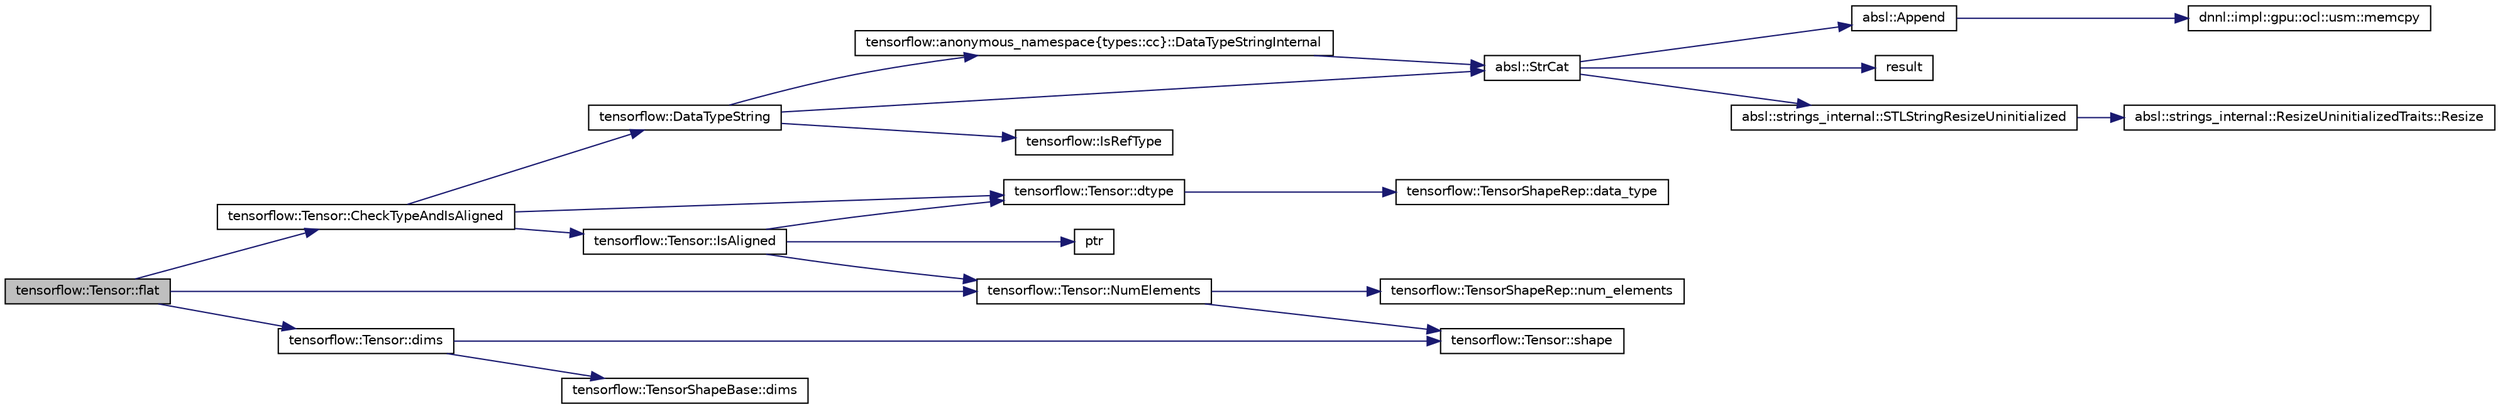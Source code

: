 digraph "tensorflow::Tensor::flat"
{
 // LATEX_PDF_SIZE
  edge [fontname="Helvetica",fontsize="10",labelfontname="Helvetica",labelfontsize="10"];
  node [fontname="Helvetica",fontsize="10",shape=record];
  rankdir="LR";
  Node1 [label="tensorflow::Tensor::flat",height=0.2,width=0.4,color="black", fillcolor="grey75", style="filled", fontcolor="black",tooltip="Return the tensor data as an Eigen::Tensor of the data type and a specified shape."];
  Node1 -> Node2 [color="midnightblue",fontsize="10",style="solid",fontname="Helvetica"];
  Node2 [label="tensorflow::Tensor::CheckTypeAndIsAligned",height=0.2,width=0.4,color="black", fillcolor="white", style="filled",URL="$classtensorflow_1_1Tensor.html#a2c84aa871baf27a67e31c2dbfd9c14a8",tooltip=" "];
  Node2 -> Node3 [color="midnightblue",fontsize="10",style="solid",fontname="Helvetica"];
  Node3 [label="tensorflow::DataTypeString",height=0.2,width=0.4,color="black", fillcolor="white", style="filled",URL="$namespacetensorflow.html#af4b9023ba0db842485e11083d1867916",tooltip=" "];
  Node3 -> Node4 [color="midnightblue",fontsize="10",style="solid",fontname="Helvetica"];
  Node4 [label="tensorflow::anonymous_namespace\{types::cc\}::DataTypeStringInternal",height=0.2,width=0.4,color="black", fillcolor="white", style="filled",URL="$namespacetensorflow_1_1anonymous__namespace_02types_8cc_03.html#ab83df47e00bcca19a9c3c353798d204b",tooltip=" "];
  Node4 -> Node5 [color="midnightblue",fontsize="10",style="solid",fontname="Helvetica"];
  Node5 [label="absl::StrCat",height=0.2,width=0.4,color="black", fillcolor="white", style="filled",URL="$namespaceabsl.html#a0a476102d6d5cc8187427b7105e40b8a",tooltip=" "];
  Node5 -> Node6 [color="midnightblue",fontsize="10",style="solid",fontname="Helvetica"];
  Node6 [label="absl::Append",height=0.2,width=0.4,color="black", fillcolor="white", style="filled",URL="$namespaceabsl.html#aaa4ac3556462448586333f19104a2d56",tooltip=" "];
  Node6 -> Node7 [color="midnightblue",fontsize="10",style="solid",fontname="Helvetica"];
  Node7 [label="dnnl::impl::gpu::ocl::usm::memcpy",height=0.2,width=0.4,color="black", fillcolor="white", style="filled",URL="$namespacednnl_1_1impl_1_1gpu_1_1ocl_1_1usm.html#a7e60e91085b5c34b10c8b61a0997116f",tooltip=" "];
  Node5 -> Node8 [color="midnightblue",fontsize="10",style="solid",fontname="Helvetica"];
  Node8 [label="result",height=0.2,width=0.4,color="black", fillcolor="white", style="filled",URL="$hwloc__is__thissystem_8c.html#ab482aea24d0fe3c7ab37981dcd4cdfa0",tooltip=" "];
  Node5 -> Node9 [color="midnightblue",fontsize="10",style="solid",fontname="Helvetica"];
  Node9 [label="absl::strings_internal::STLStringResizeUninitialized",height=0.2,width=0.4,color="black", fillcolor="white", style="filled",URL="$namespaceabsl_1_1strings__internal.html#a3b42e58848e7dba9408671c18d53ea6e",tooltip=" "];
  Node9 -> Node10 [color="midnightblue",fontsize="10",style="solid",fontname="Helvetica"];
  Node10 [label="absl::strings_internal::ResizeUninitializedTraits::Resize",height=0.2,width=0.4,color="black", fillcolor="white", style="filled",URL="$structabsl_1_1strings__internal_1_1ResizeUninitializedTraits.html#a81005a1ab5bffe6dd2c0a24747653aa4",tooltip=" "];
  Node3 -> Node11 [color="midnightblue",fontsize="10",style="solid",fontname="Helvetica"];
  Node11 [label="tensorflow::IsRefType",height=0.2,width=0.4,color="black", fillcolor="white", style="filled",URL="$namespacetensorflow.html#aba230afb5e6816c5094f8993cfc10eae",tooltip=" "];
  Node3 -> Node5 [color="midnightblue",fontsize="10",style="solid",fontname="Helvetica"];
  Node2 -> Node12 [color="midnightblue",fontsize="10",style="solid",fontname="Helvetica"];
  Node12 [label="tensorflow::Tensor::dtype",height=0.2,width=0.4,color="black", fillcolor="white", style="filled",URL="$classtensorflow_1_1Tensor.html#a23f706f8a02a3bc4a62d7e42c0bf484b",tooltip="Returns the data type."];
  Node12 -> Node13 [color="midnightblue",fontsize="10",style="solid",fontname="Helvetica"];
  Node13 [label="tensorflow::TensorShapeRep::data_type",height=0.2,width=0.4,color="black", fillcolor="white", style="filled",URL="$classtensorflow_1_1TensorShapeRep.html#af72a25360e31fe2fd97befab46428925",tooltip=" "];
  Node2 -> Node14 [color="midnightblue",fontsize="10",style="solid",fontname="Helvetica"];
  Node14 [label="tensorflow::Tensor::IsAligned",height=0.2,width=0.4,color="black", fillcolor="white", style="filled",URL="$classtensorflow_1_1Tensor.html#aa406a2cce450e42ac5717a746f2c612e",tooltip="Returns true iff this tensor is aligned."];
  Node14 -> Node12 [color="midnightblue",fontsize="10",style="solid",fontname="Helvetica"];
  Node14 -> Node15 [color="midnightblue",fontsize="10",style="solid",fontname="Helvetica"];
  Node15 [label="tensorflow::Tensor::NumElements",height=0.2,width=0.4,color="black", fillcolor="white", style="filled",URL="$classtensorflow_1_1Tensor.html#a7a5691cf840da97c9188c4519a235ef9",tooltip="Convenience accessor for the tensor shape."];
  Node15 -> Node16 [color="midnightblue",fontsize="10",style="solid",fontname="Helvetica"];
  Node16 [label="tensorflow::TensorShapeRep::num_elements",height=0.2,width=0.4,color="black", fillcolor="white", style="filled",URL="$classtensorflow_1_1TensorShapeRep.html#a849d3012b8e351b240cc004181149a1b",tooltip="Returns the number of elements in the tensor."];
  Node15 -> Node17 [color="midnightblue",fontsize="10",style="solid",fontname="Helvetica"];
  Node17 [label="tensorflow::Tensor::shape",height=0.2,width=0.4,color="black", fillcolor="white", style="filled",URL="$classtensorflow_1_1Tensor.html#a5ec66ef10ce6ec4fbe012ca7380d8bf2",tooltip="Returns the shape of the tensor."];
  Node14 -> Node18 [color="midnightblue",fontsize="10",style="solid",fontname="Helvetica"];
  Node18 [label="ptr",height=0.2,width=0.4,color="black", fillcolor="white", style="filled",URL="$xbyak__aarch64__adr_8h.html#a15858c3cd1487c6dea9c82fa1461abe4",tooltip=" "];
  Node1 -> Node19 [color="midnightblue",fontsize="10",style="solid",fontname="Helvetica"];
  Node19 [label="tensorflow::Tensor::dims",height=0.2,width=0.4,color="black", fillcolor="white", style="filled",URL="$classtensorflow_1_1Tensor.html#a74c5df2835071d78de9c4ae0fc23efb6",tooltip="Convenience accessor for the tensor shape."];
  Node19 -> Node20 [color="midnightblue",fontsize="10",style="solid",fontname="Helvetica"];
  Node20 [label="tensorflow::TensorShapeBase::dims",height=0.2,width=0.4,color="black", fillcolor="white", style="filled",URL="$classtensorflow_1_1TensorShapeBase.html#a7e9b367b7c1e098335b7b95e22a46fb1",tooltip=" "];
  Node19 -> Node17 [color="midnightblue",fontsize="10",style="solid",fontname="Helvetica"];
  Node1 -> Node15 [color="midnightblue",fontsize="10",style="solid",fontname="Helvetica"];
}
